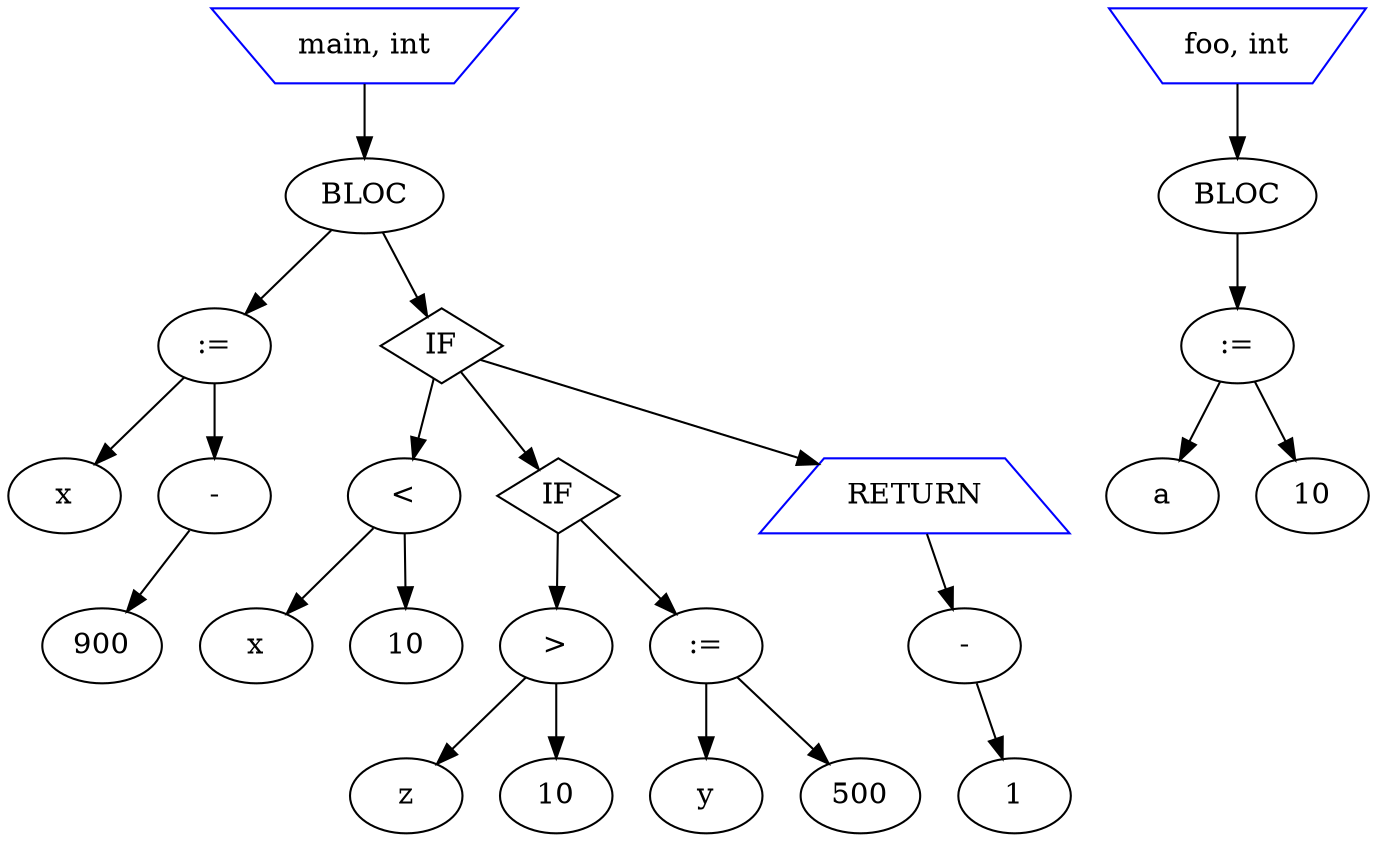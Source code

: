 digraph mon_programme {
node_82481708C5160B6E [label="main, int" shape=invtrapezium color=blue];
node_EF225CEE780ADE16 [label="BLOC"];
node_D5F1DFA94BF46538 [label=":="];
node_D5A91879073E5545 [label="x"];
node_D5F1DFA94BF46538 -> node_D5A91879073E5545
node_F3773117C0C26FAA [label="-"];
node_B545DBEE32C870E1 [label="900"];
node_F3773117C0C26FAA -> node_B545DBEE32C870E1
node_D5F1DFA94BF46538 -> node_F3773117C0C26FAA
node_EF225CEE780ADE16 -> node_D5F1DFA94BF46538
node_B5976AE2AA409EBD [label="IF", shape=diamond];
node_BF31A1FD3B6AB4CF [label="<"];
node_D56FF519F5A93567 [label="x"];
node_BF31A1FD3B6AB4CF -> node_D56FF519F5A93567
node_498EB7CE229D65DF [label="10"];
node_BF31A1FD3B6AB4CF -> node_498EB7CE229D65DF
node_B5976AE2AA409EBD -> node_BF31A1FD3B6AB4CF
node_C3E98F284C1717E5 [label="IF", shape=diamond];
node_E64CD0AF23D88A72 [label=">"];
node_65B64EE8AFFC6E17 [label="z"];
node_E64CD0AF23D88A72 -> node_65B64EE8AFFC6E17
node_A5325E171EFA86C6 [label="10"];
node_E64CD0AF23D88A72 -> node_A5325E171EFA86C6
node_C3E98F284C1717E5 -> node_E64CD0AF23D88A72
node_F8CF6A7097CF5E79 [label=":="];
node_5AB98D0AB04460A2 [label="y"];
node_F8CF6A7097CF5E79 -> node_5AB98D0AB04460A2
node_761E09F90B859FED [label="500"];
node_F8CF6A7097CF5E79 -> node_761E09F90B859FED
node_C3E98F284C1717E5 -> node_F8CF6A7097CF5E79
node_B5976AE2AA409EBD -> node_C3E98F284C1717E5
node_4A6276C2606D10F9 [label="RETURN" shape=trapezium color=blue];
node_408697F928EC7D91 [label="-"];
node_1F4E500C179278BE [label="1"];
node_408697F928EC7D91 -> node_1F4E500C179278BE
node_4A6276C2606D10F9 -> node_408697F928EC7D91
node_B5976AE2AA409EBD -> node_4A6276C2606D10F9
node_EF225CEE780ADE16 -> node_B5976AE2AA409EBD
node_82481708C5160B6E -> node_EF225CEE780ADE16
node_8342A4BDCA93725E [label="foo, int" shape=invtrapezium color=blue];
node_99C69C2A3BCB389C [label="BLOC"];
node_9DE6193D3C1AE68F [label=":="];
node_B45818343FF77833 [label="a"];
node_9DE6193D3C1AE68F -> node_B45818343FF77833
node_E197AC5E8686C15B [label="10"];
node_9DE6193D3C1AE68F -> node_E197AC5E8686C15B
node_99C69C2A3BCB389C -> node_9DE6193D3C1AE68F
node_8342A4BDCA93725E -> node_99C69C2A3BCB389C
}
